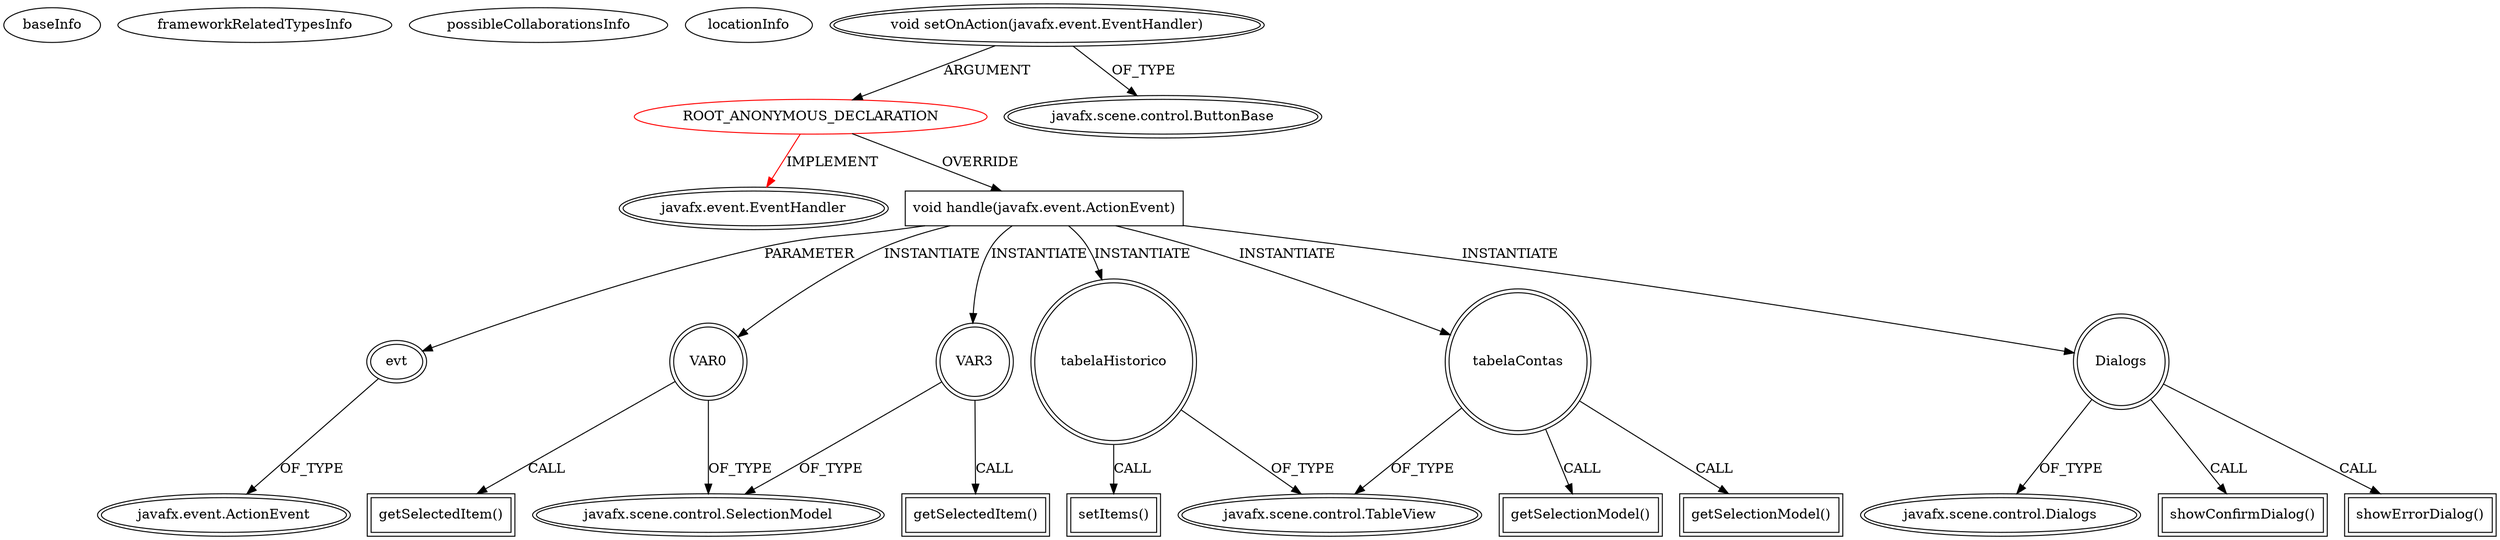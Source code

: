 digraph {
baseInfo[graphId=2493,category="extension_graph",isAnonymous=true,possibleRelation=false]
frameworkRelatedTypesInfo[0="javafx.event.EventHandler"]
possibleCollaborationsInfo[]
locationInfo[projectName="diogocs1-FPessoais",filePath="/diogocs1-FPessoais/FPessoais-master/FinancasPessoais/src/app/controllers/HomeController.java",contextSignature="void initialize(java.net.URL,java.util.ResourceBundle)",graphId="2493"]
0[label="ROOT_ANONYMOUS_DECLARATION",vertexType="ROOT_ANONYMOUS_DECLARATION",isFrameworkType=false,color=red]
1[label="javafx.event.EventHandler",vertexType="FRAMEWORK_INTERFACE_TYPE",isFrameworkType=true,peripheries=2]
2[label="void setOnAction(javafx.event.EventHandler)",vertexType="OUTSIDE_CALL",isFrameworkType=true,peripheries=2]
3[label="javafx.scene.control.ButtonBase",vertexType="FRAMEWORK_CLASS_TYPE",isFrameworkType=true,peripheries=2]
4[label="void handle(javafx.event.ActionEvent)",vertexType="OVERRIDING_METHOD_DECLARATION",isFrameworkType=false,shape=box]
5[label="evt",vertexType="PARAMETER_DECLARATION",isFrameworkType=true,peripheries=2]
6[label="javafx.event.ActionEvent",vertexType="FRAMEWORK_CLASS_TYPE",isFrameworkType=true,peripheries=2]
7[label="VAR0",vertexType="VARIABLE_EXPRESION",isFrameworkType=true,peripheries=2,shape=circle]
9[label="javafx.scene.control.SelectionModel",vertexType="FRAMEWORK_CLASS_TYPE",isFrameworkType=true,peripheries=2]
8[label="getSelectedItem()",vertexType="INSIDE_CALL",isFrameworkType=true,peripheries=2,shape=box]
10[label="tabelaContas",vertexType="VARIABLE_EXPRESION",isFrameworkType=true,peripheries=2,shape=circle]
12[label="javafx.scene.control.TableView",vertexType="FRAMEWORK_CLASS_TYPE",isFrameworkType=true,peripheries=2]
11[label="getSelectionModel()",vertexType="INSIDE_CALL",isFrameworkType=true,peripheries=2,shape=box]
13[label="Dialogs",vertexType="VARIABLE_EXPRESION",isFrameworkType=true,peripheries=2,shape=circle]
15[label="javafx.scene.control.Dialogs",vertexType="FRAMEWORK_CLASS_TYPE",isFrameworkType=true,peripheries=2]
14[label="showConfirmDialog()",vertexType="INSIDE_CALL",isFrameworkType=true,peripheries=2,shape=box]
16[label="VAR3",vertexType="VARIABLE_EXPRESION",isFrameworkType=true,peripheries=2,shape=circle]
17[label="getSelectedItem()",vertexType="INSIDE_CALL",isFrameworkType=true,peripheries=2,shape=box]
20[label="getSelectionModel()",vertexType="INSIDE_CALL",isFrameworkType=true,peripheries=2,shape=box]
21[label="tabelaHistorico",vertexType="VARIABLE_EXPRESION",isFrameworkType=true,peripheries=2,shape=circle]
22[label="setItems()",vertexType="INSIDE_CALL",isFrameworkType=true,peripheries=2,shape=box]
25[label="showErrorDialog()",vertexType="INSIDE_CALL",isFrameworkType=true,peripheries=2,shape=box]
0->1[label="IMPLEMENT",color=red]
2->0[label="ARGUMENT"]
2->3[label="OF_TYPE"]
0->4[label="OVERRIDE"]
5->6[label="OF_TYPE"]
4->5[label="PARAMETER"]
4->7[label="INSTANTIATE"]
7->9[label="OF_TYPE"]
7->8[label="CALL"]
4->10[label="INSTANTIATE"]
10->12[label="OF_TYPE"]
10->11[label="CALL"]
4->13[label="INSTANTIATE"]
13->15[label="OF_TYPE"]
13->14[label="CALL"]
4->16[label="INSTANTIATE"]
16->9[label="OF_TYPE"]
16->17[label="CALL"]
10->20[label="CALL"]
4->21[label="INSTANTIATE"]
21->12[label="OF_TYPE"]
21->22[label="CALL"]
13->25[label="CALL"]
}
